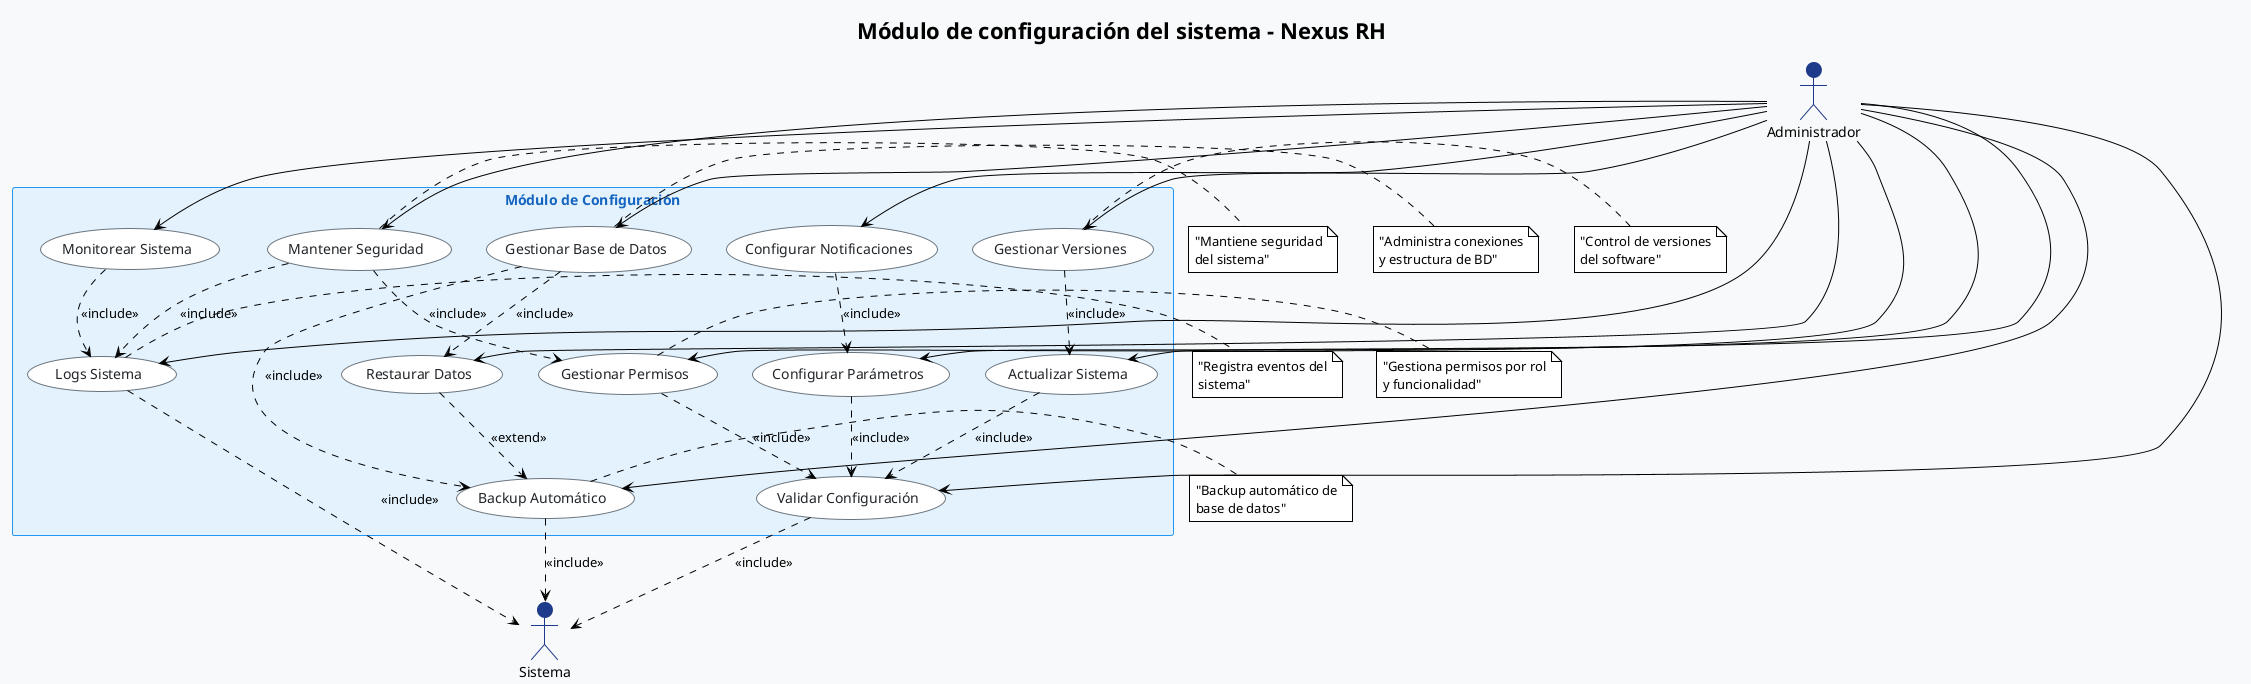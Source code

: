 @startuml "Nexus RH - Módulo de configuración del sistema"
!theme plain
skinparam backgroundColor #F8F9FA
skinparam actor {
    BackgroundColor #1e3a8a
    BorderColor #1e3a8a
    FontColor #000000
}
skinparam usecase {
    BackgroundColor #FFFFFF
    BorderColor #6c757d
    FontColor #212529
}
skinparam rectangle {
    BackgroundColor #E3F2FD
    BorderColor #2196F3
    FontColor #1565C0
}

title "Módulo de configuración del sistema - Nexus RH"

actor Administrador
actor Sistema

rectangle "Módulo de Configuración" {
    usecase "Gestionar Permisos" as UC1
    usecase "Configurar Parámetros" as UC2
    usecase "Monitorear Sistema" as UC3
    usecase "Backup Automático" as UC4
    usecase "Restaurar Datos" as UC5
    usecase "Logs Sistema" as UC6
    usecase "Gestionar Versiones" as UC7
    usecase "Actualizar Sistema" as UC8
    usecase "Mantener Seguridad" as UC9
    usecase "Validar Configuración" as UC10
    usecase "Gestionar Base de Datos" as UC11
    usecase "Configurar Notificaciones" as UC12
}

' Relaciones del Administrador
Administrador --> UC1
Administrador --> UC2
Administrador --> UC3
Administrador --> UC4
Administrador --> UC5
Administrador --> UC6
Administrador --> UC7
Administrador --> UC8
Administrador --> UC9
Administrador --> UC10
Administrador --> UC11
Administrador --> UC12

' Relaciones internas
UC1 ..> UC10 : <<include>>

UC2 ..> UC10 : <<include>>

UC3 ..> UC6 : <<include>>

UC4 ..> Sistema : <<include>>

UC5 ..> UC4 : <<extend>>

UC6 ..> Sistema : <<include>>

UC7 ..> UC8 : <<include>>

UC8 ..> UC10 : <<include>>

UC9 ..> UC1 : <<include>>
UC9 ..> UC6 : <<include>>

UC10 ..> Sistema : <<include>>

UC11 ..> UC4 : <<include>>
UC11 ..> UC5 : <<include>>

UC12 ..> UC2 : <<include>>

' Notas explicativas
note right of UC1 : "Gestiona permisos por rol\ny funcionalidad"
note right of UC4 : "Backup automático de\nbase de datos"
note right of UC6 : "Registra eventos del\nsistema"
note right of UC7 : "Control de versiones\ndel software"
note right of UC9 : "Mantiene seguridad\ndel sistema"
note right of UC11 : "Administra conexiones\ny estructura de BD"

@enduml 